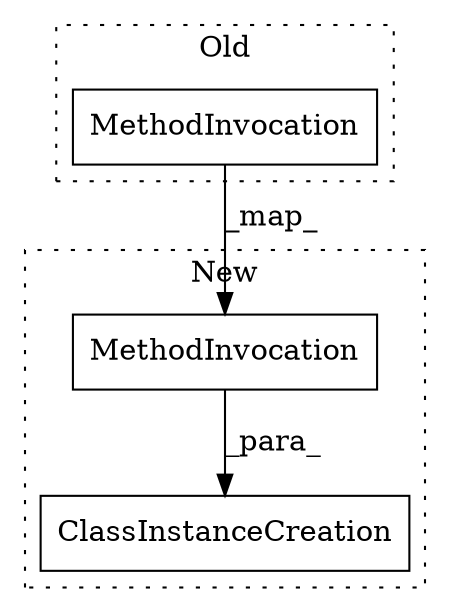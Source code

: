 digraph G {
subgraph cluster0 {
3 [label="MethodInvocation" a="32" s="6563,6571" l="3,1" shape="box"];
label = "Old";
style="dotted";
}
subgraph cluster1 {
1 [label="ClassInstanceCreation" a="14" s="6578,6618" l="17,1" shape="box"];
2 [label="MethodInvocation" a="32" s="6609,6617" l="3,1" shape="box"];
label = "New";
style="dotted";
}
2 -> 1 [label="_para_"];
3 -> 2 [label="_map_"];
}